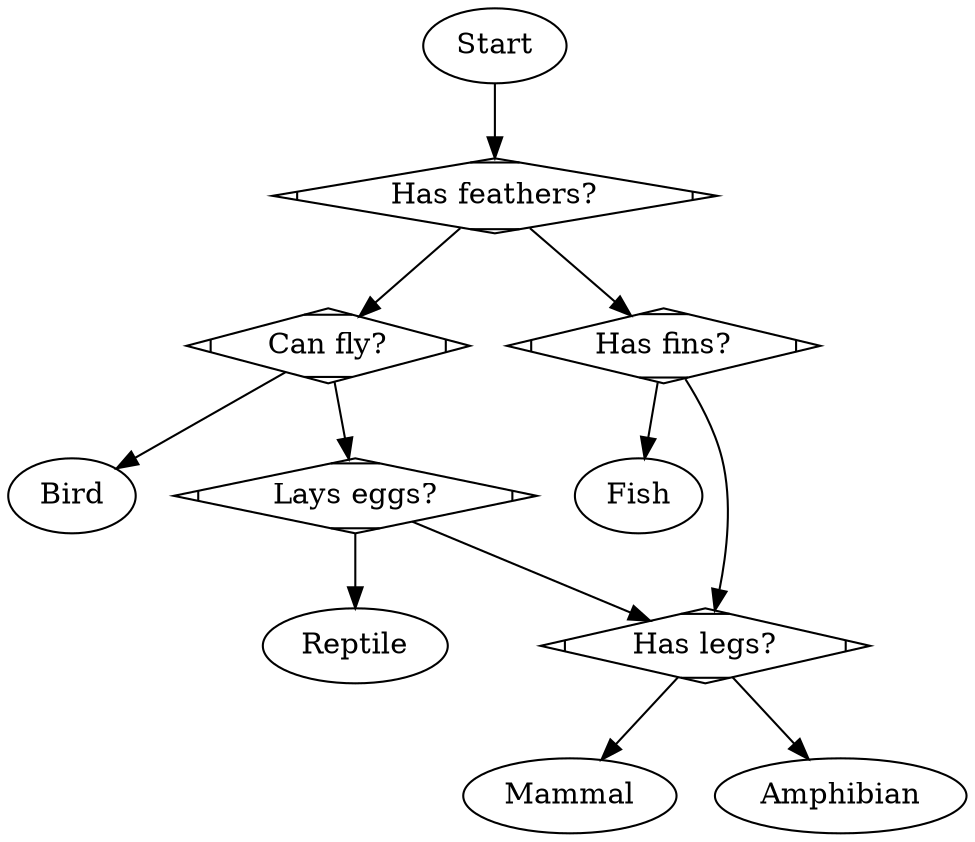 digraph G {

  // start
  start [shape=ellipse, label="Start"];
  start -> decision_has_feathers;

  // decision_has_feathers
  decision_has_feathers [shape=Mdiamond, label="Has feathers?"];
  decision_has_feathers -> decision_can_fly;
  decision_has_feathers -> decision_has_fins;

  // decision_can_fly
  decision_can_fly [shape=Mdiamond, label="Can fly?"];
  decision_can_fly -> end_Bird;
  decision_can_fly -> decision_lays_eggs;

  // decision_has_fins
  decision_has_fins [shape=Mdiamond, label="Has fins?"];
  decision_has_fins -> end_Fish;
  decision_has_fins -> decision_has_legs;

  // decision_lays_eggs
  decision_lays_eggs [shape=Mdiamond, label="Lays eggs?"];
  decision_lays_eggs -> end_Reptile;
  decision_lays_eggs -> decision_has_legs;

  // decision_has_legs
  decision_has_legs [shape=Mdiamond, label="Has legs?"];
  decision_has_legs -> end_Mammal;
  decision_has_legs -> end_Amphibian;

  // end_Bird
  end_Bird [shape=ellipse, label="Bird"];
  
  // end_Fish
  end_Fish [shape=ellipse, label="Fish"];

  // end_Reptile
  end_Reptile [shape=ellipse, label="Reptile"];

  // end_Mammal
  end_Mammal [shape=ellipse, label="Mammal"];

  // end_Amphibian
  end_Amphibian [shape=ellipse, label="Amphibian"];

}
